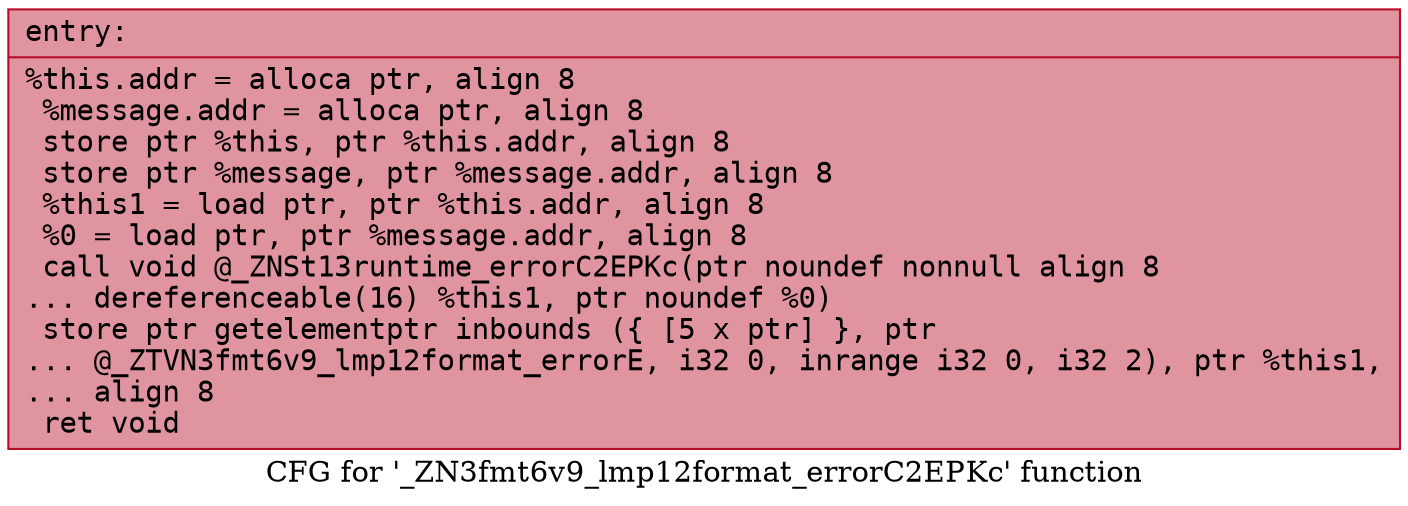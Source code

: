 digraph "CFG for '_ZN3fmt6v9_lmp12format_errorC2EPKc' function" {
	label="CFG for '_ZN3fmt6v9_lmp12format_errorC2EPKc' function";

	Node0x556bfec31e90 [shape=record,color="#b70d28ff", style=filled, fillcolor="#b70d2870" fontname="Courier",label="{entry:\l|  %this.addr = alloca ptr, align 8\l  %message.addr = alloca ptr, align 8\l  store ptr %this, ptr %this.addr, align 8\l  store ptr %message, ptr %message.addr, align 8\l  %this1 = load ptr, ptr %this.addr, align 8\l  %0 = load ptr, ptr %message.addr, align 8\l  call void @_ZNSt13runtime_errorC2EPKc(ptr noundef nonnull align 8\l... dereferenceable(16) %this1, ptr noundef %0)\l  store ptr getelementptr inbounds (\{ [5 x ptr] \}, ptr\l... @_ZTVN3fmt6v9_lmp12format_errorE, i32 0, inrange i32 0, i32 2), ptr %this1,\l... align 8\l  ret void\l}"];
}
